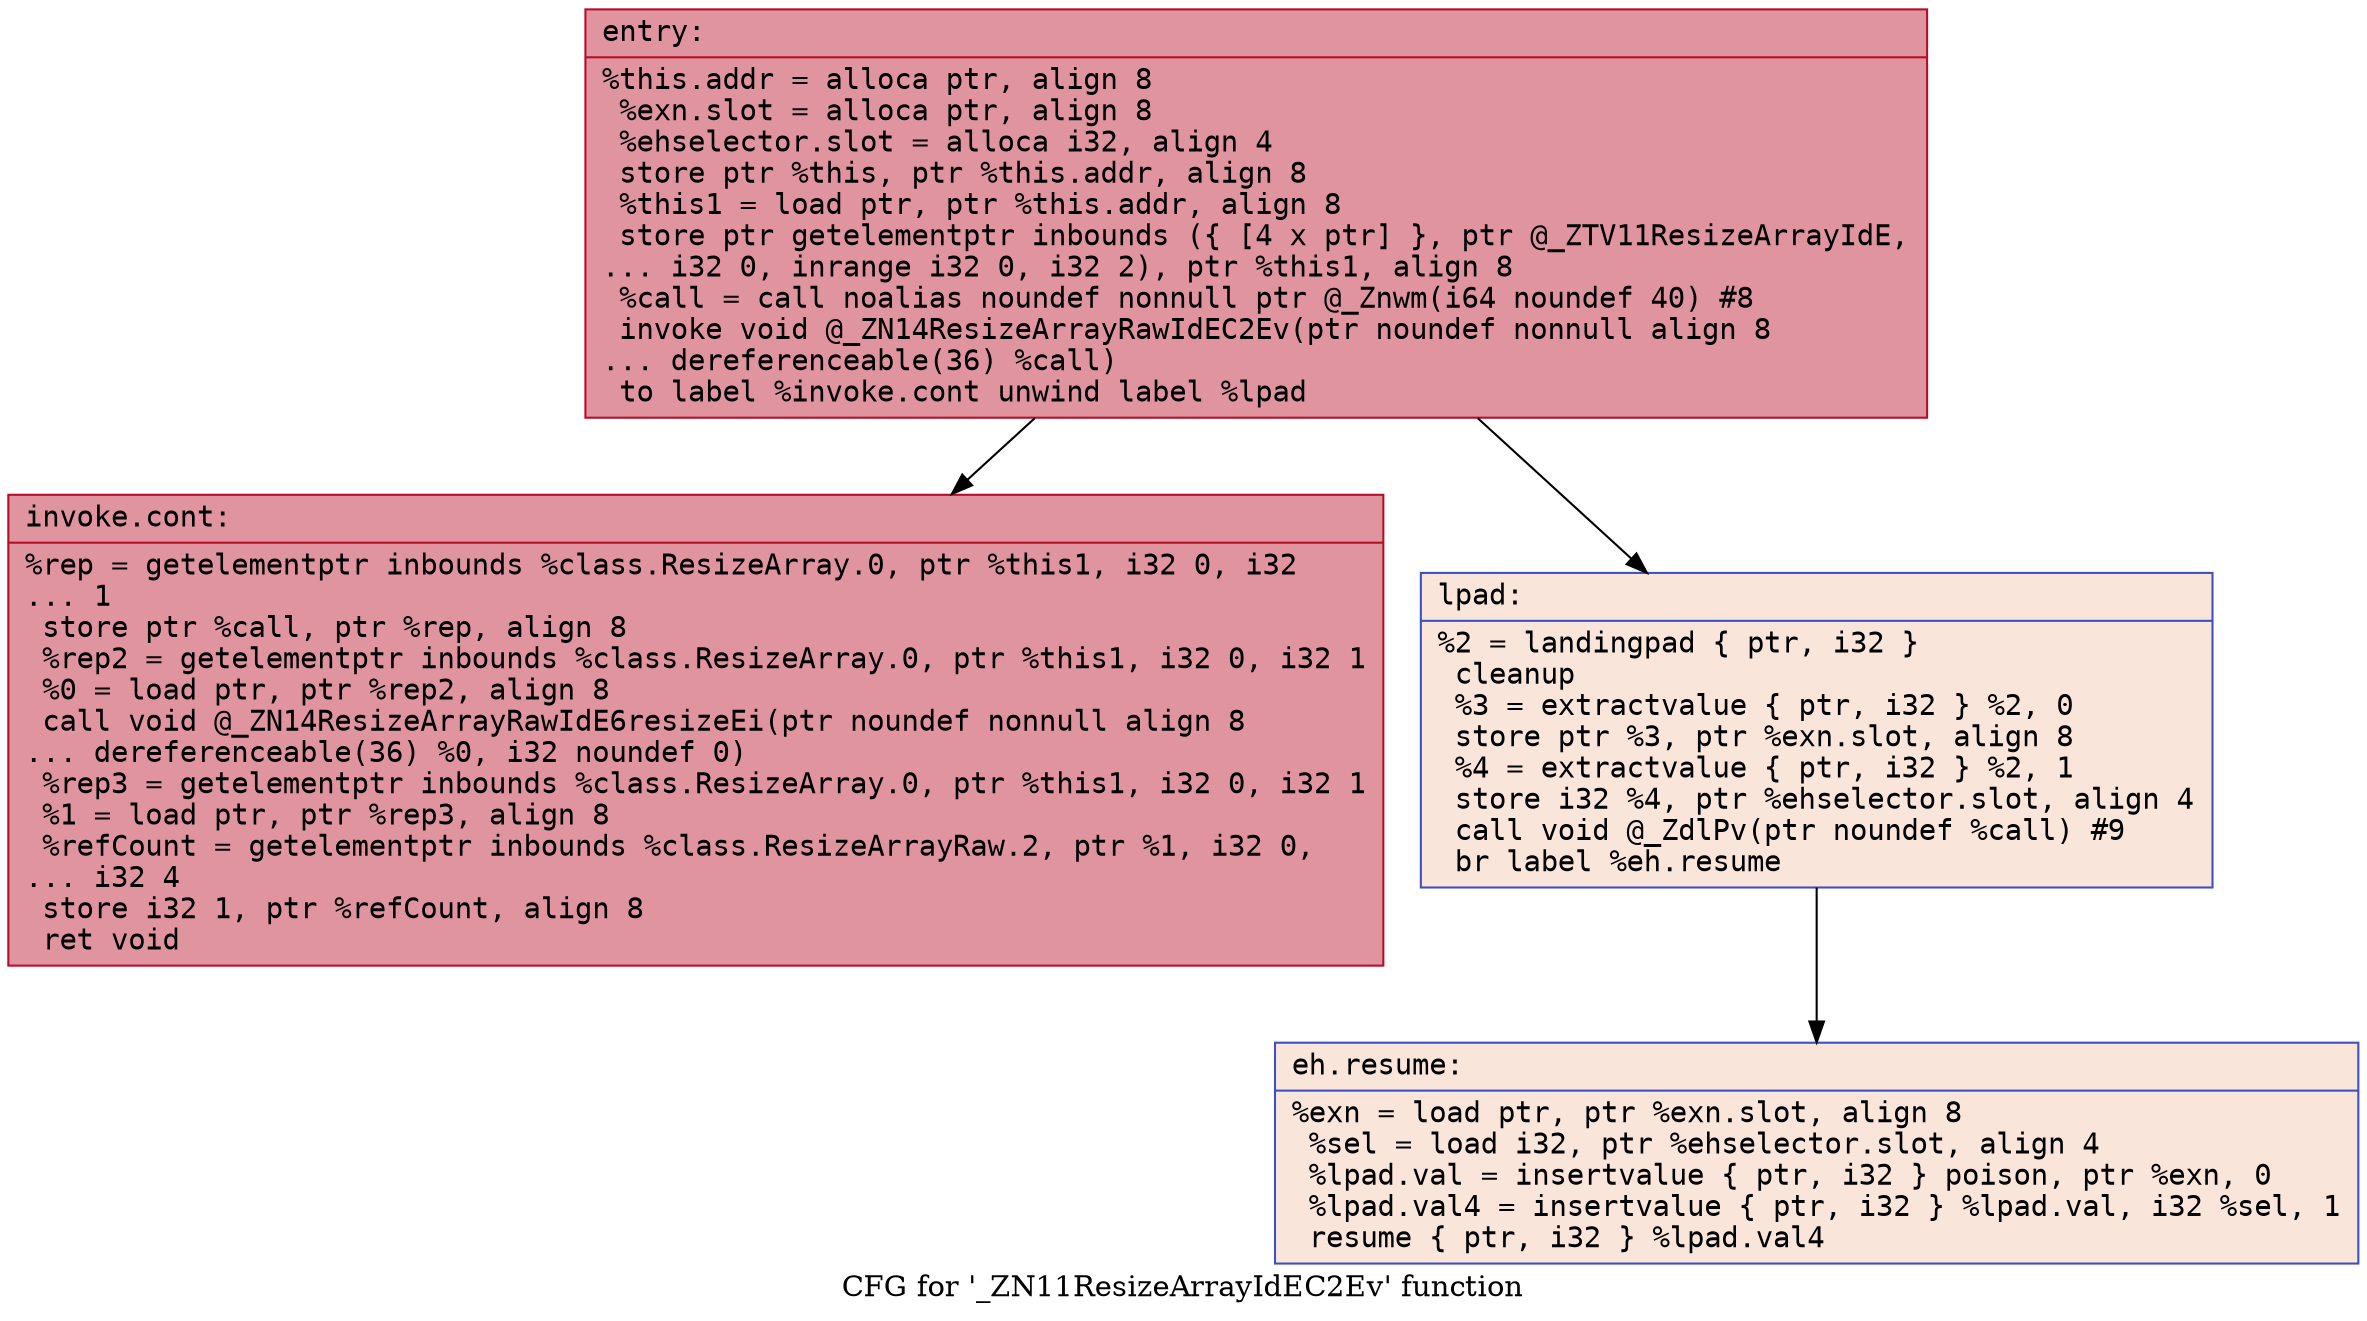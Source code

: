 digraph "CFG for '_ZN11ResizeArrayIdEC2Ev' function" {
	label="CFG for '_ZN11ResizeArrayIdEC2Ev' function";

	Node0x5621f7719a30 [shape=record,color="#b70d28ff", style=filled, fillcolor="#b70d2870" fontname="Courier",label="{entry:\l|  %this.addr = alloca ptr, align 8\l  %exn.slot = alloca ptr, align 8\l  %ehselector.slot = alloca i32, align 4\l  store ptr %this, ptr %this.addr, align 8\l  %this1 = load ptr, ptr %this.addr, align 8\l  store ptr getelementptr inbounds (\{ [4 x ptr] \}, ptr @_ZTV11ResizeArrayIdE,\l... i32 0, inrange i32 0, i32 2), ptr %this1, align 8\l  %call = call noalias noundef nonnull ptr @_Znwm(i64 noundef 40) #8\l  invoke void @_ZN14ResizeArrayRawIdEC2Ev(ptr noundef nonnull align 8\l... dereferenceable(36) %call)\l          to label %invoke.cont unwind label %lpad\l}"];
	Node0x5621f7719a30 -> Node0x5621f7719fe0[tooltip="entry -> invoke.cont\nProbability 100.00%" ];
	Node0x5621f7719a30 -> Node0x5621f771a030[tooltip="entry -> lpad\nProbability 0.00%" ];
	Node0x5621f7719fe0 [shape=record,color="#b70d28ff", style=filled, fillcolor="#b70d2870" fontname="Courier",label="{invoke.cont:\l|  %rep = getelementptr inbounds %class.ResizeArray.0, ptr %this1, i32 0, i32\l... 1\l  store ptr %call, ptr %rep, align 8\l  %rep2 = getelementptr inbounds %class.ResizeArray.0, ptr %this1, i32 0, i32 1\l  %0 = load ptr, ptr %rep2, align 8\l  call void @_ZN14ResizeArrayRawIdE6resizeEi(ptr noundef nonnull align 8\l... dereferenceable(36) %0, i32 noundef 0)\l  %rep3 = getelementptr inbounds %class.ResizeArray.0, ptr %this1, i32 0, i32 1\l  %1 = load ptr, ptr %rep3, align 8\l  %refCount = getelementptr inbounds %class.ResizeArrayRaw.2, ptr %1, i32 0,\l... i32 4\l  store i32 1, ptr %refCount, align 8\l  ret void\l}"];
	Node0x5621f771a030 [shape=record,color="#3d50c3ff", style=filled, fillcolor="#f4c5ad70" fontname="Courier",label="{lpad:\l|  %2 = landingpad \{ ptr, i32 \}\l          cleanup\l  %3 = extractvalue \{ ptr, i32 \} %2, 0\l  store ptr %3, ptr %exn.slot, align 8\l  %4 = extractvalue \{ ptr, i32 \} %2, 1\l  store i32 %4, ptr %ehselector.slot, align 4\l  call void @_ZdlPv(ptr noundef %call) #9\l  br label %eh.resume\l}"];
	Node0x5621f771a030 -> Node0x5621f771af30[tooltip="lpad -> eh.resume\nProbability 100.00%" ];
	Node0x5621f771af30 [shape=record,color="#3d50c3ff", style=filled, fillcolor="#f4c5ad70" fontname="Courier",label="{eh.resume:\l|  %exn = load ptr, ptr %exn.slot, align 8\l  %sel = load i32, ptr %ehselector.slot, align 4\l  %lpad.val = insertvalue \{ ptr, i32 \} poison, ptr %exn, 0\l  %lpad.val4 = insertvalue \{ ptr, i32 \} %lpad.val, i32 %sel, 1\l  resume \{ ptr, i32 \} %lpad.val4\l}"];
}
